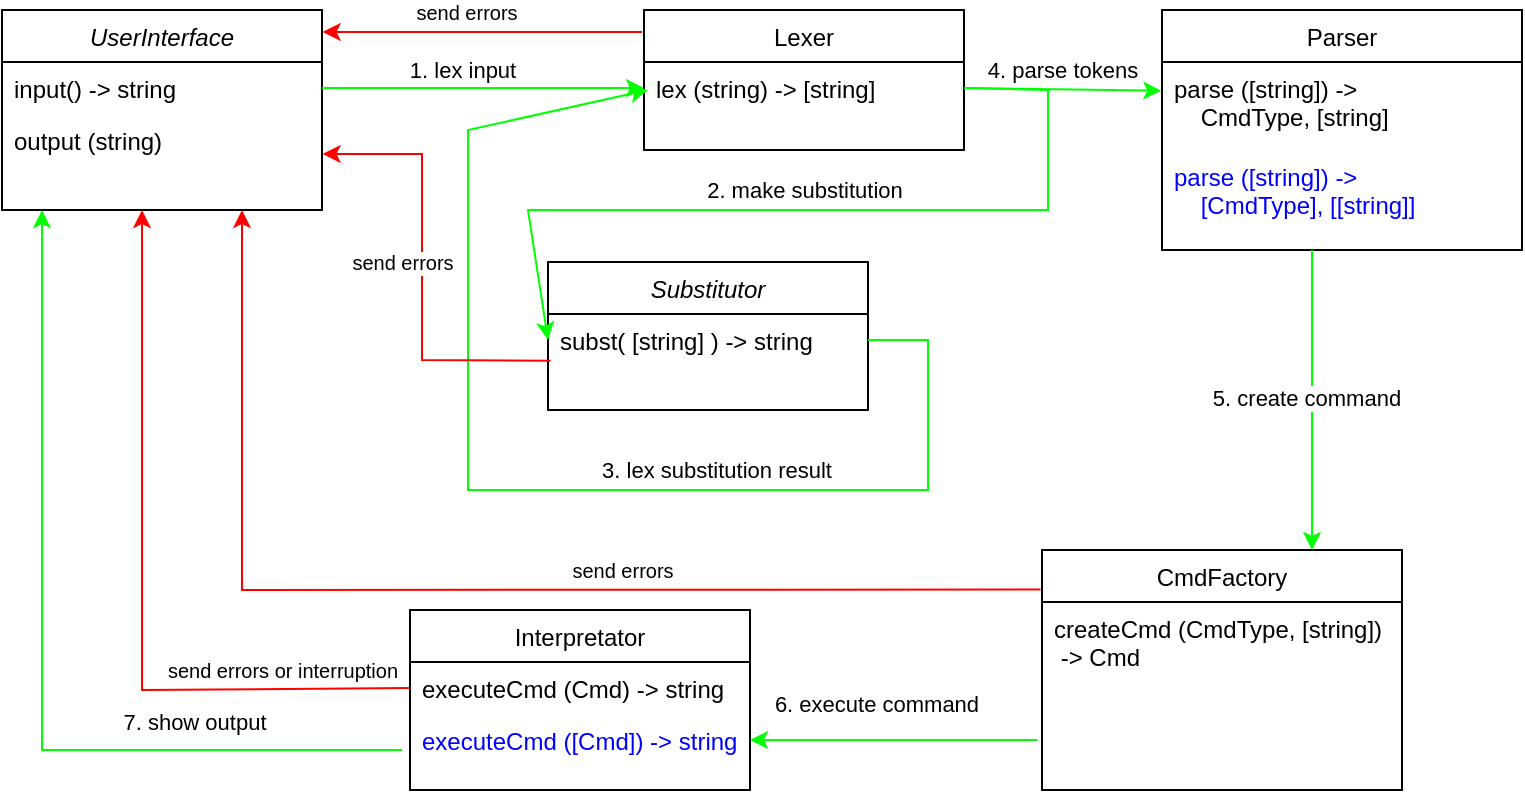 <mxfile version="20.3.0" type="device"><diagram id="C5RBs43oDa-KdzZeNtuy" name="Page-1"><mxGraphModel dx="1350" dy="802" grid="1" gridSize="10" guides="1" tooltips="1" connect="1" arrows="1" fold="1" page="1" pageScale="1" pageWidth="827" pageHeight="1169" math="0" shadow="0"><root><mxCell id="WIyWlLk6GJQsqaUBKTNV-0"/><mxCell id="WIyWlLk6GJQsqaUBKTNV-1" parent="WIyWlLk6GJQsqaUBKTNV-0"/><mxCell id="zkfFHV4jXpPFQw0GAbJ--0" value="UserInterface" style="swimlane;fontStyle=2;align=center;verticalAlign=top;childLayout=stackLayout;horizontal=1;startSize=26;horizontalStack=0;resizeParent=1;resizeLast=0;collapsible=1;marginBottom=0;rounded=0;shadow=0;strokeWidth=1;" parent="WIyWlLk6GJQsqaUBKTNV-1" vertex="1"><mxGeometry x="40" y="30" width="160" height="100" as="geometry"><mxRectangle x="230" y="140" width="160" height="26" as="alternateBounds"/></mxGeometry></mxCell><mxCell id="zkfFHV4jXpPFQw0GAbJ--1" value="input() -&gt; string" style="text;align=left;verticalAlign=top;spacingLeft=4;spacingRight=4;overflow=hidden;rotatable=0;points=[[0,0.5],[1,0.5]];portConstraint=eastwest;" parent="zkfFHV4jXpPFQw0GAbJ--0" vertex="1"><mxGeometry y="26" width="160" height="26" as="geometry"/></mxCell><mxCell id="zkfFHV4jXpPFQw0GAbJ--2" value="output (string)" style="text;align=left;verticalAlign=top;spacingLeft=4;spacingRight=4;overflow=hidden;rotatable=0;points=[[0,0.5],[1,0.5]];portConstraint=eastwest;rounded=0;shadow=0;html=0;" parent="zkfFHV4jXpPFQw0GAbJ--0" vertex="1"><mxGeometry y="52" width="160" height="26" as="geometry"/></mxCell><mxCell id="zkfFHV4jXpPFQw0GAbJ--17" value="Lexer" style="swimlane;fontStyle=0;align=center;verticalAlign=top;childLayout=stackLayout;horizontal=1;startSize=26;horizontalStack=0;resizeParent=1;resizeLast=0;collapsible=1;marginBottom=0;rounded=0;shadow=0;strokeWidth=1;" parent="WIyWlLk6GJQsqaUBKTNV-1" vertex="1"><mxGeometry x="361" y="30" width="160" height="70" as="geometry"><mxRectangle x="550" y="140" width="160" height="26" as="alternateBounds"/></mxGeometry></mxCell><mxCell id="zkfFHV4jXpPFQw0GAbJ--18" value="lex (string) -&gt; [string]" style="text;align=left;verticalAlign=top;spacingLeft=4;spacingRight=4;overflow=hidden;rotatable=0;points=[[0,0.5],[1,0.5]];portConstraint=eastwest;" parent="zkfFHV4jXpPFQw0GAbJ--17" vertex="1"><mxGeometry y="26" width="160" height="26" as="geometry"/></mxCell><mxCell id="O-g6yJ7ppfnqZvcjQOns-9" value="Substitutor" style="swimlane;fontStyle=2;align=center;verticalAlign=top;childLayout=stackLayout;horizontal=1;startSize=26;horizontalStack=0;resizeParent=1;resizeLast=0;collapsible=1;marginBottom=0;rounded=0;shadow=0;strokeWidth=1;" parent="WIyWlLk6GJQsqaUBKTNV-1" vertex="1"><mxGeometry x="313" y="156" width="160" height="74" as="geometry"><mxRectangle x="230" y="140" width="160" height="26" as="alternateBounds"/></mxGeometry></mxCell><mxCell id="O-g6yJ7ppfnqZvcjQOns-10" value="subst( [string] ) -&gt; string" style="text;align=left;verticalAlign=top;spacingLeft=4;spacingRight=4;overflow=hidden;rotatable=0;points=[[0,0.5],[1,0.5]];portConstraint=eastwest;" parent="O-g6yJ7ppfnqZvcjQOns-9" vertex="1"><mxGeometry y="26" width="160" height="26" as="geometry"/></mxCell><mxCell id="c2sGcNwHWnJO1WWQ50y1-1" value="" style="endArrow=classic;html=1;rounded=0;exitX=1;exitY=0.5;exitDx=0;exitDy=0;strokeColor=#00FF00;" parent="WIyWlLk6GJQsqaUBKTNV-1" source="O-g6yJ7ppfnqZvcjQOns-10" edge="1"><mxGeometry width="50" height="50" relative="1" as="geometry"><mxPoint x="243" y="250" as="sourcePoint"/><mxPoint x="363" y="70" as="targetPoint"/><Array as="points"><mxPoint x="503" y="195"/><mxPoint x="503" y="270"/><mxPoint x="273" y="270"/><mxPoint x="273" y="90"/></Array></mxGeometry></mxCell><mxCell id="c2sGcNwHWnJO1WWQ50y1-7" value="3. lex substitution result" style="edgeLabel;html=1;align=center;verticalAlign=middle;resizable=0;points=[];" parent="c2sGcNwHWnJO1WWQ50y1-1" connectable="0" vertex="1"><mxGeometry x="-0.181" y="-1" relative="1" as="geometry"><mxPoint x="37" y="-9" as="offset"/></mxGeometry></mxCell><mxCell id="c2sGcNwHWnJO1WWQ50y1-3" value="" style="endArrow=classic;html=1;rounded=0;exitX=1;exitY=0.5;exitDx=0;exitDy=0;entryX=0;entryY=0.5;entryDx=0;entryDy=0;strokeColor=#00FF00;" parent="WIyWlLk6GJQsqaUBKTNV-1" source="zkfFHV4jXpPFQw0GAbJ--18" target="O-g6yJ7ppfnqZvcjQOns-10" edge="1"><mxGeometry width="50" height="50" relative="1" as="geometry"><mxPoint x="243" y="250" as="sourcePoint"/><mxPoint x="293" y="200" as="targetPoint"/><Array as="points"><mxPoint x="563" y="70"/><mxPoint x="563" y="130"/><mxPoint x="303" y="130"/></Array></mxGeometry></mxCell><mxCell id="c2sGcNwHWnJO1WWQ50y1-6" value="2. make substitution" style="edgeLabel;html=1;align=center;verticalAlign=middle;resizable=0;points=[];" parent="c2sGcNwHWnJO1WWQ50y1-3" connectable="0" vertex="1"><mxGeometry x="-0.003" y="-1" relative="1" as="geometry"><mxPoint x="-11" y="-9" as="offset"/></mxGeometry></mxCell><mxCell id="c2sGcNwHWnJO1WWQ50y1-4" value="" style="endArrow=classic;html=1;rounded=0;exitX=1;exitY=0.5;exitDx=0;exitDy=0;entryX=0;entryY=0.5;entryDx=0;entryDy=0;strokeColor=#00FF00;" parent="WIyWlLk6GJQsqaUBKTNV-1" source="zkfFHV4jXpPFQw0GAbJ--1" target="zkfFHV4jXpPFQw0GAbJ--18" edge="1"><mxGeometry width="50" height="50" relative="1" as="geometry"><mxPoint x="390" y="280" as="sourcePoint"/><mxPoint x="360" y="80" as="targetPoint"/></mxGeometry></mxCell><mxCell id="c2sGcNwHWnJO1WWQ50y1-5" value="1. lex input" style="edgeLabel;html=1;align=center;verticalAlign=middle;resizable=0;points=[];" parent="c2sGcNwHWnJO1WWQ50y1-4" connectable="0" vertex="1"><mxGeometry x="-0.184" y="-2" relative="1" as="geometry"><mxPoint x="4" y="-11" as="offset"/></mxGeometry></mxCell><mxCell id="c2sGcNwHWnJO1WWQ50y1-8" value="Parser" style="swimlane;fontStyle=0;align=center;verticalAlign=top;childLayout=stackLayout;horizontal=1;startSize=26;horizontalStack=0;resizeParent=1;resizeLast=0;collapsible=1;marginBottom=0;rounded=0;shadow=0;strokeWidth=1;" parent="WIyWlLk6GJQsqaUBKTNV-1" vertex="1"><mxGeometry x="620" y="30" width="180" height="120" as="geometry"><mxRectangle x="550" y="140" width="160" height="26" as="alternateBounds"/></mxGeometry></mxCell><mxCell id="c2sGcNwHWnJO1WWQ50y1-9" value="parse ([string]) -&gt; &#10;    CmdType, [string]" style="text;align=left;verticalAlign=top;spacingLeft=4;spacingRight=4;overflow=hidden;rotatable=0;points=[[0,0.5],[1,0.5]];portConstraint=eastwest;" parent="c2sGcNwHWnJO1WWQ50y1-8" vertex="1"><mxGeometry y="26" width="180" height="44" as="geometry"/></mxCell><mxCell id="c2sGcNwHWnJO1WWQ50y1-55" value="parse ([string]) -&gt; &#10;    [CmdType], [[string]]" style="text;align=left;verticalAlign=top;spacingLeft=4;spacingRight=4;overflow=hidden;rotatable=0;points=[[0,0.5],[1,0.5]];portConstraint=eastwest;fontColor=#0000FF;" parent="c2sGcNwHWnJO1WWQ50y1-8" vertex="1"><mxGeometry y="70" width="180" height="44" as="geometry"/></mxCell><mxCell id="c2sGcNwHWnJO1WWQ50y1-12" value="" style="endArrow=classic;html=1;rounded=0;exitX=1;exitY=0.5;exitDx=0;exitDy=0;entryX=-0.002;entryY=0.326;entryDx=0;entryDy=0;entryPerimeter=0;strokeColor=#00FF00;" parent="WIyWlLk6GJQsqaUBKTNV-1" source="zkfFHV4jXpPFQw0GAbJ--18" target="c2sGcNwHWnJO1WWQ50y1-9" edge="1"><mxGeometry width="50" height="50" relative="1" as="geometry"><mxPoint x="390" y="280" as="sourcePoint"/><mxPoint x="440" y="230" as="targetPoint"/></mxGeometry></mxCell><mxCell id="c2sGcNwHWnJO1WWQ50y1-13" value="4. parse tokens" style="edgeLabel;html=1;align=center;verticalAlign=middle;resizable=0;points=[];" parent="c2sGcNwHWnJO1WWQ50y1-12" connectable="0" vertex="1"><mxGeometry x="0.392" relative="1" as="geometry"><mxPoint x="-20" y="-10" as="offset"/></mxGeometry></mxCell><mxCell id="c2sGcNwHWnJO1WWQ50y1-16" value="CmdFactory" style="swimlane;fontStyle=0;align=center;verticalAlign=top;childLayout=stackLayout;horizontal=1;startSize=26;horizontalStack=0;resizeParent=1;resizeLast=0;collapsible=1;marginBottom=0;rounded=0;shadow=0;strokeWidth=1;" parent="WIyWlLk6GJQsqaUBKTNV-1" vertex="1"><mxGeometry x="560" y="300" width="180" height="120" as="geometry"><mxRectangle x="550" y="140" width="160" height="26" as="alternateBounds"/></mxGeometry></mxCell><mxCell id="c2sGcNwHWnJO1WWQ50y1-17" value="createCmd (CmdType, [string])&#10; -&gt; Cmd" style="text;align=left;verticalAlign=top;spacingLeft=4;spacingRight=4;overflow=hidden;rotatable=0;points=[[0,0.5],[1,0.5]];portConstraint=eastwest;" parent="c2sGcNwHWnJO1WWQ50y1-16" vertex="1"><mxGeometry y="26" width="180" height="34" as="geometry"/></mxCell><mxCell id="c2sGcNwHWnJO1WWQ50y1-23" value="" style="endArrow=classic;html=1;rounded=0;fontSize=10;entryX=0.75;entryY=0;entryDx=0;entryDy=0;strokeColor=#00FF00;" parent="WIyWlLk6GJQsqaUBKTNV-1" target="c2sGcNwHWnJO1WWQ50y1-16" edge="1"><mxGeometry width="50" height="50" relative="1" as="geometry"><mxPoint x="695" y="150" as="sourcePoint"/><mxPoint x="760" y="260" as="targetPoint"/></mxGeometry></mxCell><mxCell id="c2sGcNwHWnJO1WWQ50y1-24" value="5. create command" style="edgeLabel;html=1;align=center;verticalAlign=middle;resizable=0;points=[];" parent="WIyWlLk6GJQsqaUBKTNV-1" connectable="0" vertex="1"><mxGeometry x="690.004" y="220.0" as="geometry"><mxPoint x="2" y="4" as="offset"/></mxGeometry></mxCell><mxCell id="c2sGcNwHWnJO1WWQ50y1-25" value="Interpretator" style="swimlane;fontStyle=0;align=center;verticalAlign=top;childLayout=stackLayout;horizontal=1;startSize=26;horizontalStack=0;resizeParent=1;resizeLast=0;collapsible=1;marginBottom=0;rounded=0;shadow=0;strokeWidth=1;" parent="WIyWlLk6GJQsqaUBKTNV-1" vertex="1"><mxGeometry x="244" y="330" width="170" height="90" as="geometry"><mxRectangle x="550" y="140" width="160" height="26" as="alternateBounds"/></mxGeometry></mxCell><mxCell id="c2sGcNwHWnJO1WWQ50y1-26" value="executeCmd (Cmd) -&gt; string" style="text;align=left;verticalAlign=top;spacingLeft=4;spacingRight=4;overflow=hidden;rotatable=0;points=[[0,0.5],[1,0.5]];portConstraint=eastwest;" parent="c2sGcNwHWnJO1WWQ50y1-25" vertex="1"><mxGeometry y="26" width="170" height="26" as="geometry"/></mxCell><mxCell id="c2sGcNwHWnJO1WWQ50y1-32" value="executeCmd ([Cmd]) -&gt; string" style="text;align=left;verticalAlign=top;spacingLeft=4;spacingRight=4;overflow=hidden;rotatable=0;points=[[0,0.5],[1,0.5]];portConstraint=eastwest;fontColor=#0000FF;" parent="c2sGcNwHWnJO1WWQ50y1-25" vertex="1"><mxGeometry y="52" width="170" height="26" as="geometry"/></mxCell><mxCell id="c2sGcNwHWnJO1WWQ50y1-37" value="" style="endArrow=classic;html=1;rounded=0;fontSize=10;entryX=1;entryY=0.5;entryDx=0;entryDy=0;strokeColor=#00FF00;exitX=-0.013;exitY=0.7;exitDx=0;exitDy=0;exitPerimeter=0;" parent="WIyWlLk6GJQsqaUBKTNV-1" target="c2sGcNwHWnJO1WWQ50y1-32" edge="1"><mxGeometry width="50" height="50" relative="1" as="geometry"><mxPoint x="557.66" y="395" as="sourcePoint"/><mxPoint x="440" y="290" as="targetPoint"/></mxGeometry></mxCell><mxCell id="c2sGcNwHWnJO1WWQ50y1-38" value="6. execute command" style="edgeLabel;html=1;align=center;verticalAlign=middle;resizable=0;points=[];" parent="WIyWlLk6GJQsqaUBKTNV-1" connectable="0" vertex="1"><mxGeometry x="473.004" y="370.0" as="geometry"><mxPoint x="4" y="7" as="offset"/></mxGeometry></mxCell><mxCell id="c2sGcNwHWnJO1WWQ50y1-50" value="" style="endArrow=classic;html=1;rounded=0;fontSize=10;strokeColor=#00FF00;" parent="WIyWlLk6GJQsqaUBKTNV-1" edge="1"><mxGeometry width="50" height="50" relative="1" as="geometry"><mxPoint x="240" y="400" as="sourcePoint"/><mxPoint x="60" y="130" as="targetPoint"/><Array as="points"><mxPoint x="150" y="400"/><mxPoint x="60" y="400"/></Array></mxGeometry></mxCell><mxCell id="c2sGcNwHWnJO1WWQ50y1-51" value="7. show output" style="edgeLabel;html=1;align=center;verticalAlign=middle;resizable=0;points=[];" parent="WIyWlLk6GJQsqaUBKTNV-1" connectable="0" vertex="1"><mxGeometry x="130.004" y="390.0" as="geometry"><mxPoint x="6" y="-4" as="offset"/></mxGeometry></mxCell><mxCell id="c2sGcNwHWnJO1WWQ50y1-59" value="" style="endArrow=classic;html=1;rounded=0;strokeColor=#FF0000;fontSize=10;fontColor=#0000FF;entryX=1.002;entryY=0.11;entryDx=0;entryDy=0;entryPerimeter=0;" parent="WIyWlLk6GJQsqaUBKTNV-1" target="zkfFHV4jXpPFQw0GAbJ--0" edge="1"><mxGeometry width="50" height="50" relative="1" as="geometry"><mxPoint x="360" y="41" as="sourcePoint"/><mxPoint x="440" y="240" as="targetPoint"/></mxGeometry></mxCell><mxCell id="c2sGcNwHWnJO1WWQ50y1-60" value="&lt;font color=&quot;#000000&quot;&gt;send errors&lt;/font&gt;" style="edgeLabel;html=1;align=center;verticalAlign=middle;resizable=0;points=[];fontSize=10;fontColor=#0000FF;" parent="c2sGcNwHWnJO1WWQ50y1-59" connectable="0" vertex="1"><mxGeometry x="-0.39" y="2" relative="1" as="geometry"><mxPoint x="-40" y="-12" as="offset"/></mxGeometry></mxCell><mxCell id="c2sGcNwHWnJO1WWQ50y1-61" value="" style="endArrow=classic;html=1;rounded=0;strokeColor=#FF0000;fontSize=10;fontColor=#000000;exitX=0.008;exitY=0.897;exitDx=0;exitDy=0;exitPerimeter=0;entryX=1.002;entryY=0.769;entryDx=0;entryDy=0;entryPerimeter=0;" parent="WIyWlLk6GJQsqaUBKTNV-1" source="O-g6yJ7ppfnqZvcjQOns-10" target="zkfFHV4jXpPFQw0GAbJ--2" edge="1"><mxGeometry width="50" height="50" relative="1" as="geometry"><mxPoint x="390" y="290" as="sourcePoint"/><mxPoint x="440" y="240" as="targetPoint"/><Array as="points"><mxPoint x="250" y="205"/><mxPoint x="250" y="102"/></Array></mxGeometry></mxCell><mxCell id="c2sGcNwHWnJO1WWQ50y1-62" value="&lt;font color=&quot;#000000&quot;&gt;send errors&lt;/font&gt;" style="edgeLabel;html=1;align=center;verticalAlign=middle;resizable=0;points=[];fontSize=10;fontColor=#0000FF;" parent="WIyWlLk6GJQsqaUBKTNV-1" connectable="0" vertex="1"><mxGeometry x="239.997" y="156" as="geometry"/></mxCell><mxCell id="c2sGcNwHWnJO1WWQ50y1-63" value="" style="endArrow=classic;html=1;rounded=0;strokeColor=#FF0000;fontSize=10;fontColor=#000000;exitX=-0.004;exitY=0.165;exitDx=0;exitDy=0;exitPerimeter=0;entryX=0.75;entryY=1;entryDx=0;entryDy=0;" parent="WIyWlLk6GJQsqaUBKTNV-1" source="c2sGcNwHWnJO1WWQ50y1-16" target="zkfFHV4jXpPFQw0GAbJ--0" edge="1"><mxGeometry width="50" height="50" relative="1" as="geometry"><mxPoint x="390" y="290" as="sourcePoint"/><mxPoint x="440" y="240" as="targetPoint"/><Array as="points"><mxPoint x="160" y="320"/></Array></mxGeometry></mxCell><mxCell id="c2sGcNwHWnJO1WWQ50y1-64" value="&lt;font color=&quot;#000000&quot;&gt;send errors&lt;/font&gt;" style="edgeLabel;html=1;align=center;verticalAlign=middle;resizable=0;points=[];fontSize=10;fontColor=#0000FF;" parent="WIyWlLk6GJQsqaUBKTNV-1" connectable="0" vertex="1"><mxGeometry x="349.997" y="310" as="geometry"/></mxCell><mxCell id="c2sGcNwHWnJO1WWQ50y1-65" value="" style="endArrow=classic;html=1;rounded=0;strokeColor=#FF0000;fontSize=10;fontColor=#000000;exitX=0;exitY=0.5;exitDx=0;exitDy=0;" parent="WIyWlLk6GJQsqaUBKTNV-1" source="c2sGcNwHWnJO1WWQ50y1-26" edge="1"><mxGeometry width="50" height="50" relative="1" as="geometry"><mxPoint x="390" y="290" as="sourcePoint"/><mxPoint x="110" y="130" as="targetPoint"/><Array as="points"><mxPoint x="110" y="370"/></Array></mxGeometry></mxCell><mxCell id="c2sGcNwHWnJO1WWQ50y1-66" value="&lt;font color=&quot;#000000&quot;&gt;send errors or interruption&lt;/font&gt;" style="edgeLabel;html=1;align=center;verticalAlign=middle;resizable=0;points=[];fontSize=10;fontColor=#0000FF;" parent="WIyWlLk6GJQsqaUBKTNV-1" connectable="0" vertex="1"><mxGeometry x="179.997" y="360" as="geometry"/></mxCell></root></mxGraphModel></diagram></mxfile>